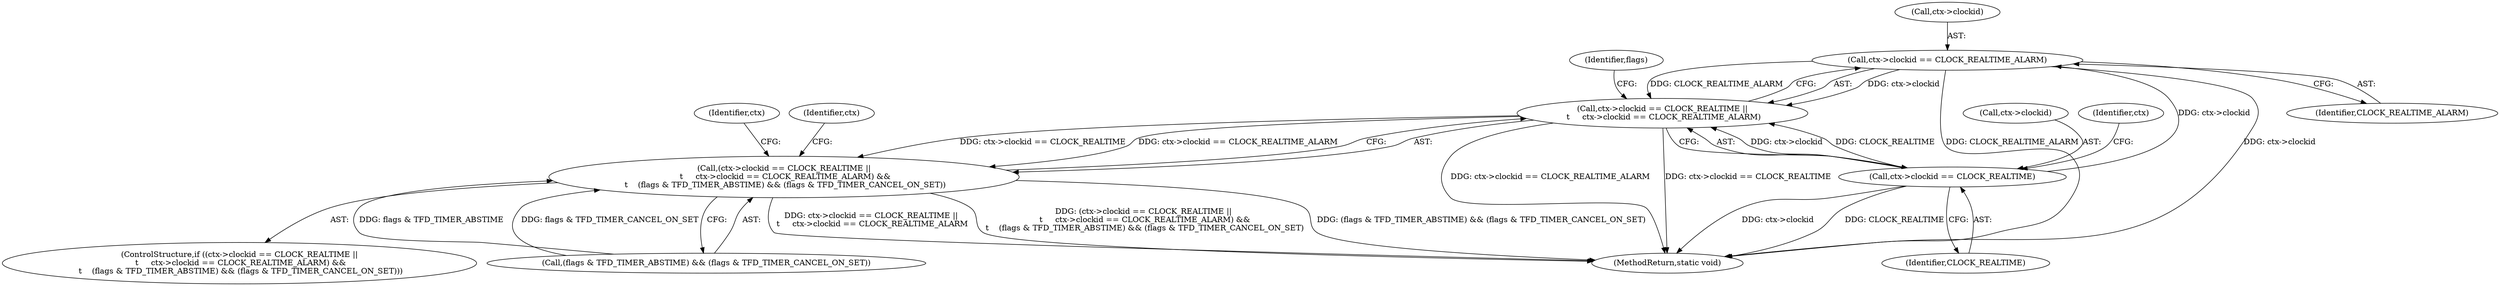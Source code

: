 digraph "0_linux_1e38da300e1e395a15048b0af1e5305bd91402f6_1@pointer" {
"1000117" [label="(Call,ctx->clockid == CLOCK_REALTIME_ALARM)"];
"1000112" [label="(Call,ctx->clockid == CLOCK_REALTIME)"];
"1000111" [label="(Call,ctx->clockid == CLOCK_REALTIME ||\n \t     ctx->clockid == CLOCK_REALTIME_ALARM)"];
"1000110" [label="(Call,(ctx->clockid == CLOCK_REALTIME ||\n \t     ctx->clockid == CLOCK_REALTIME_ALARM) &&\n \t    (flags & TFD_TIMER_ABSTIME) && (flags & TFD_TIMER_CANCEL_ON_SET))"];
"1000109" [label="(ControlStructure,if ((ctx->clockid == CLOCK_REALTIME ||\n \t     ctx->clockid == CLOCK_REALTIME_ALARM) &&\n \t    (flags & TFD_TIMER_ABSTIME) && (flags & TFD_TIMER_CANCEL_ON_SET)))"];
"1000111" [label="(Call,ctx->clockid == CLOCK_REALTIME ||\n \t     ctx->clockid == CLOCK_REALTIME_ALARM)"];
"1000113" [label="(Call,ctx->clockid)"];
"1000124" [label="(Identifier,flags)"];
"1000118" [label="(Call,ctx->clockid)"];
"1000110" [label="(Call,(ctx->clockid == CLOCK_REALTIME ||\n \t     ctx->clockid == CLOCK_REALTIME_ALARM) &&\n \t    (flags & TFD_TIMER_ABSTIME) && (flags & TFD_TIMER_CANCEL_ON_SET))"];
"1000121" [label="(Identifier,CLOCK_REALTIME_ALARM)"];
"1000119" [label="(Identifier,ctx)"];
"1000112" [label="(Call,ctx->clockid == CLOCK_REALTIME)"];
"1000157" [label="(Identifier,ctx)"];
"1000117" [label="(Call,ctx->clockid == CLOCK_REALTIME_ALARM)"];
"1000116" [label="(Identifier,CLOCK_REALTIME)"];
"1000133" [label="(Identifier,ctx)"];
"1000122" [label="(Call,(flags & TFD_TIMER_ABSTIME) && (flags & TFD_TIMER_CANCEL_ON_SET))"];
"1000163" [label="(MethodReturn,static void)"];
"1000117" -> "1000111"  [label="AST: "];
"1000117" -> "1000121"  [label="CFG: "];
"1000118" -> "1000117"  [label="AST: "];
"1000121" -> "1000117"  [label="AST: "];
"1000111" -> "1000117"  [label="CFG: "];
"1000117" -> "1000163"  [label="DDG: CLOCK_REALTIME_ALARM"];
"1000117" -> "1000163"  [label="DDG: ctx->clockid"];
"1000117" -> "1000111"  [label="DDG: ctx->clockid"];
"1000117" -> "1000111"  [label="DDG: CLOCK_REALTIME_ALARM"];
"1000112" -> "1000117"  [label="DDG: ctx->clockid"];
"1000112" -> "1000111"  [label="AST: "];
"1000112" -> "1000116"  [label="CFG: "];
"1000113" -> "1000112"  [label="AST: "];
"1000116" -> "1000112"  [label="AST: "];
"1000119" -> "1000112"  [label="CFG: "];
"1000111" -> "1000112"  [label="CFG: "];
"1000112" -> "1000163"  [label="DDG: ctx->clockid"];
"1000112" -> "1000163"  [label="DDG: CLOCK_REALTIME"];
"1000112" -> "1000111"  [label="DDG: ctx->clockid"];
"1000112" -> "1000111"  [label="DDG: CLOCK_REALTIME"];
"1000111" -> "1000110"  [label="AST: "];
"1000124" -> "1000111"  [label="CFG: "];
"1000110" -> "1000111"  [label="CFG: "];
"1000111" -> "1000163"  [label="DDG: ctx->clockid == CLOCK_REALTIME_ALARM"];
"1000111" -> "1000163"  [label="DDG: ctx->clockid == CLOCK_REALTIME"];
"1000111" -> "1000110"  [label="DDG: ctx->clockid == CLOCK_REALTIME"];
"1000111" -> "1000110"  [label="DDG: ctx->clockid == CLOCK_REALTIME_ALARM"];
"1000110" -> "1000109"  [label="AST: "];
"1000110" -> "1000122"  [label="CFG: "];
"1000122" -> "1000110"  [label="AST: "];
"1000133" -> "1000110"  [label="CFG: "];
"1000157" -> "1000110"  [label="CFG: "];
"1000110" -> "1000163"  [label="DDG: (ctx->clockid == CLOCK_REALTIME ||\n \t     ctx->clockid == CLOCK_REALTIME_ALARM) &&\n \t    (flags & TFD_TIMER_ABSTIME) && (flags & TFD_TIMER_CANCEL_ON_SET)"];
"1000110" -> "1000163"  [label="DDG: (flags & TFD_TIMER_ABSTIME) && (flags & TFD_TIMER_CANCEL_ON_SET)"];
"1000110" -> "1000163"  [label="DDG: ctx->clockid == CLOCK_REALTIME ||\n \t     ctx->clockid == CLOCK_REALTIME_ALARM"];
"1000122" -> "1000110"  [label="DDG: flags & TFD_TIMER_ABSTIME"];
"1000122" -> "1000110"  [label="DDG: flags & TFD_TIMER_CANCEL_ON_SET"];
}
